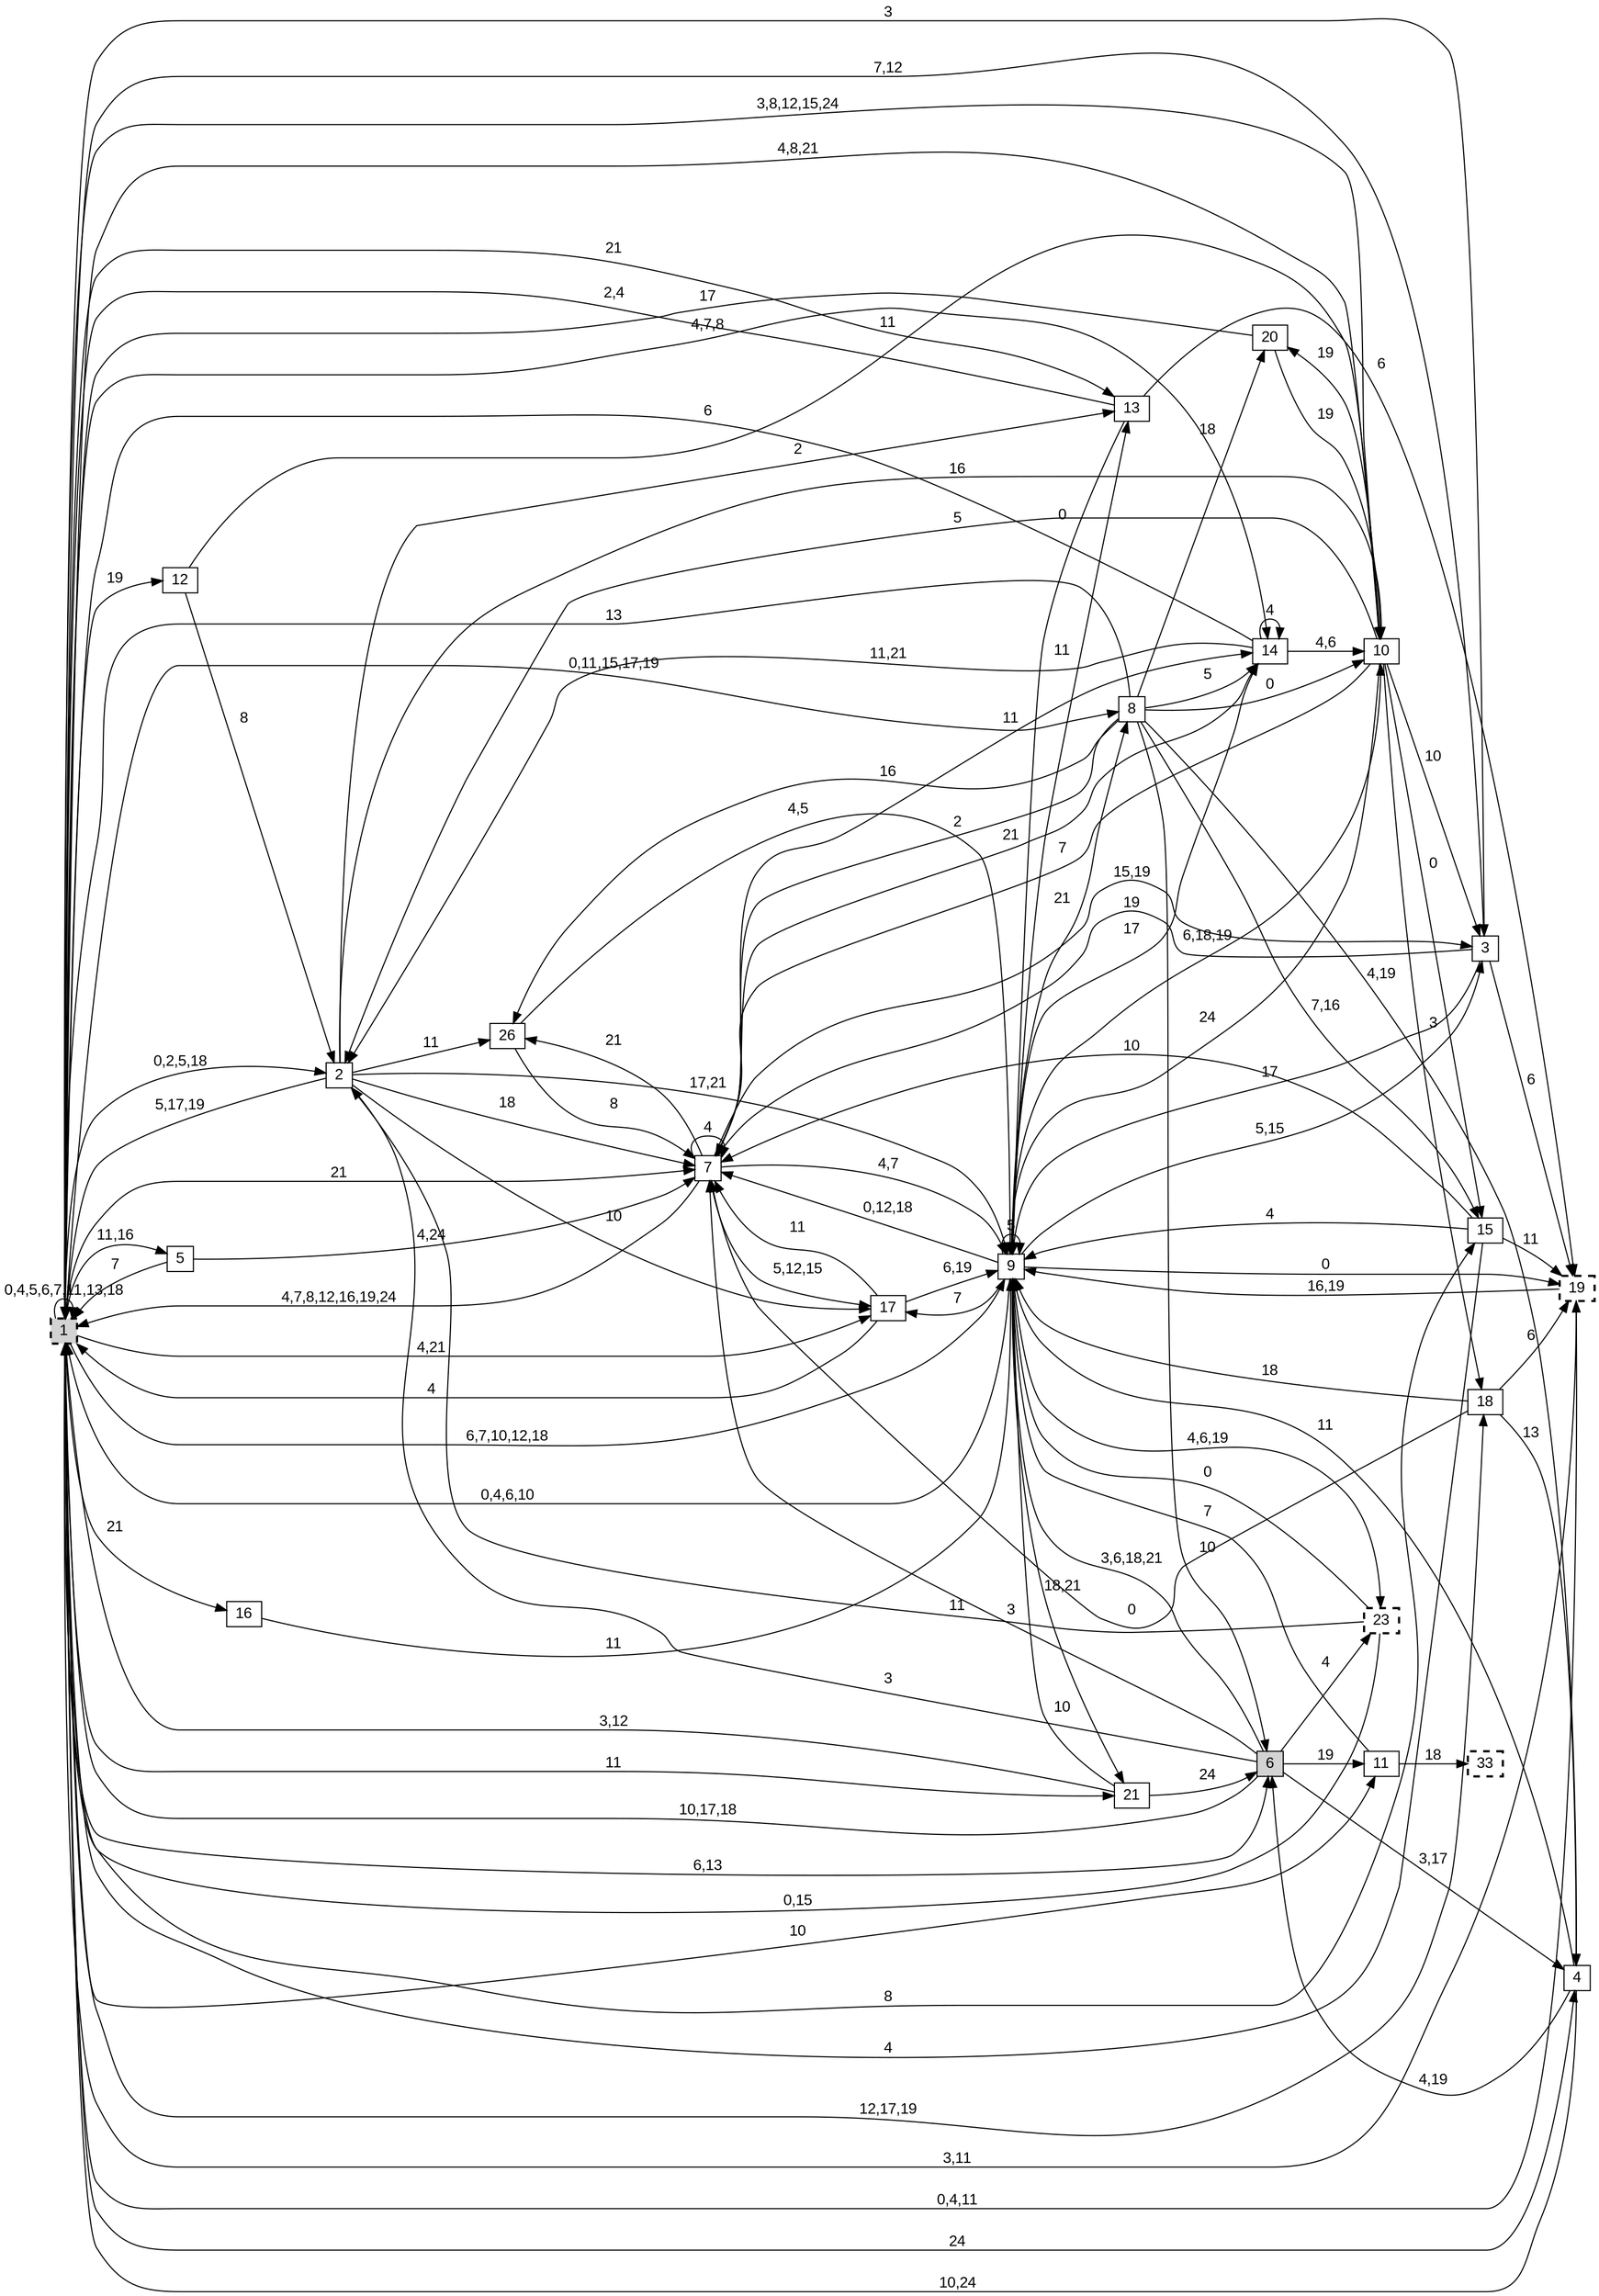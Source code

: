 digraph "NDFA" {
  rankdir=LR
  node [shape=box width=0.1 height=0.1 fontname=Arial]
  edge [fontname=Arial]
/* Estados */
 s1 [label="1" style="filled,bold,dashed"] /* I:1 F:1 D:0 */
 s2 [label="2" ] /* I:0 F:0 D:0 */
 s3 [label="3" ] /* I:0 F:0 D:0 */
 s4 [label="4" ] /* I:0 F:0 D:0 */
 s5 [label="5" ] /* I:0 F:0 D:0 */
 s6 [label="6" style="filled"] /* I:1 F:0 D:0 */
 s7 [label="7" ] /* I:0 F:0 D:0 */
 s8 [label="8" ] /* I:0 F:0 D:0 */
 s9 [label="9" ] /* I:0 F:0 D:0 */
 s10 [label="10" ] /* I:0 F:0 D:0 */
 s11 [label="11" ] /* I:0 F:0 D:0 */
 s12 [label="12" ] /* I:0 F:0 D:0 */
 s13 [label="13" ] /* I:0 F:0 D:0 */
 s14 [label="14" ] /* I:0 F:0 D:0 */
 s15 [label="15" ] /* I:0 F:0 D:0 */
 s16 [label="16" ] /* I:0 F:0 D:0 */
 s17 [label="17" ] /* I:0 F:0 D:0 */
 s18 [label="18" ] /* I:0 F:0 D:0 */
 s19 [label="19" style="bold,dashed"] /* I:0 F:1 D:0 */
 s20 [label="20" ] /* I:0 F:0 D:0 */
 s21 [label="21" ] /* I:0 F:0 D:0 */
 s23 [label="23" style="bold,dashed"] /* I:0 F:1 D:0 */
 s26 [label="26" ] /* I:0 F:0 D:0 */
 s33 [label="33" style="bold,dashed"] /* I:0 F:1 D:0 */
/* Transiciones */
  s1 -> s1 [label="0,4,5,6,7,11,13,18"]
  s1 -> s2 [label="0,2,5,18"]
  s1 -> s3 [label="3"]
  s1 -> s4 [label="24"]
  s1 -> s5 [label="11,16"]
  s1 -> s6 [label="6,13"]
  s1 -> s7 [label="21"]
  s1 -> s8 [label="0,11,15,17,19"]
  s1 -> s9 [label="6,7,10,12,18"]
  s1 -> s10 [label="3,8,12,15,24"]
  s1 -> s11 [label="10"]
  s1 -> s12 [label="19"]
  s1 -> s13 [label="21"]
  s1 -> s14 [label="4,7,8"]
  s1 -> s15 [label="8"]
  s1 -> s16 [label="21"]
  s1 -> s17 [label="4,21"]
  s1 -> s18 [label="12,17,19"]
  s1 -> s19 [label="0,4,11"]
  s1 -> s21 [label="11"]
  s2 -> s1 [label="5,17,19"]
  s2 -> s7 [label="18"]
  s2 -> s9 [label="17,21"]
  s2 -> s10 [label="16"]
  s2 -> s13 [label="2"]
  s2 -> s17 [label="10"]
  s2 -> s26 [label="11"]
  s3 -> s1 [label="7,12"]
  s3 -> s7 [label="19"]
  s3 -> s9 [label="17"]
  s3 -> s19 [label="6"]
  s4 -> s1 [label="10,24"]
  s4 -> s6 [label="4,19"]
  s4 -> s9 [label="11"]
  s5 -> s1 [label="7"]
  s5 -> s7 [label="4,24"]
  s6 -> s1 [label="10,17,18"]
  s6 -> s2 [label="3"]
  s6 -> s4 [label="3,17"]
  s6 -> s7 [label="3"]
  s6 -> s9 [label="3,6,18,21"]
  s6 -> s11 [label="19"]
  s6 -> s23 [label="4"]
  s7 -> s1 [label="4,7,8,12,16,19,24"]
  s7 -> s3 [label="15,19"]
  s7 -> s7 [label="4"]
  s7 -> s9 [label="4,7"]
  s7 -> s14 [label="11"]
  s7 -> s17 [label="5,12,15"]
  s7 -> s26 [label="21"]
  s8 -> s1 [label="13"]
  s8 -> s4 [label="4,19"]
  s8 -> s6 [label="10"]
  s8 -> s7 [label="2"]
  s8 -> s10 [label="0"]
  s8 -> s14 [label="5"]
  s8 -> s15 [label="7,16"]
  s8 -> s20 [label="18"]
  s8 -> s26 [label="16"]
  s9 -> s1 [label="0,4,6,10"]
  s9 -> s3 [label="5,15"]
  s9 -> s7 [label="0,12,18"]
  s9 -> s8 [label="21"]
  s9 -> s9 [label="5"]
  s9 -> s10 [label="6,18,19"]
  s9 -> s13 [label="11"]
  s9 -> s14 [label="17"]
  s9 -> s17 [label="7"]
  s9 -> s19 [label="0"]
  s9 -> s21 [label="18,21"]
  s9 -> s23 [label="4,6,19"]
  s10 -> s1 [label="4,8,21"]
  s10 -> s2 [label="5"]
  s10 -> s3 [label="10"]
  s10 -> s7 [label="7"]
  s10 -> s9 [label="24"]
  s10 -> s15 [label="0"]
  s10 -> s18 [label="3"]
  s10 -> s20 [label="19"]
  s11 -> s9 [label="7"]
  s11 -> s33 [label="18"]
  s12 -> s2 [label="8"]
  s12 -> s10 [label="11"]
  s13 -> s1 [label="2,4"]
  s13 -> s9 [label="0"]
  s13 -> s19 [label="6"]
  s14 -> s1 [label="6"]
  s14 -> s2 [label="11,21"]
  s14 -> s7 [label="21"]
  s14 -> s10 [label="4,6"]
  s14 -> s14 [label="4"]
  s15 -> s1 [label="4"]
  s15 -> s7 [label="10"]
  s15 -> s9 [label="4"]
  s15 -> s19 [label="11"]
  s16 -> s9 [label="11"]
  s17 -> s1 [label="4"]
  s17 -> s7 [label="11"]
  s17 -> s9 [label="6,19"]
  s18 -> s4 [label="13"]
  s18 -> s7 [label="0"]
  s18 -> s9 [label="18"]
  s18 -> s19 [label="6"]
  s19 -> s1 [label="3,11"]
  s19 -> s9 [label="16,19"]
  s20 -> s1 [label="17"]
  s20 -> s10 [label="19"]
  s21 -> s1 [label="3,12"]
  s21 -> s6 [label="24"]
  s21 -> s9 [label="10"]
  s23 -> s1 [label="0,15"]
  s23 -> s2 [label="11"]
  s23 -> s9 [label="0"]
  s26 -> s7 [label="8"]
  s26 -> s9 [label="4,5"]
}
